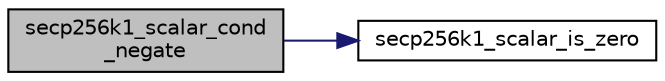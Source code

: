 digraph "secp256k1_scalar_cond_negate"
{
  edge [fontname="Helvetica",fontsize="10",labelfontname="Helvetica",labelfontsize="10"];
  node [fontname="Helvetica",fontsize="10",shape=record];
  rankdir="LR";
  Node21 [label="secp256k1_scalar_cond\l_negate",height=0.2,width=0.4,color="black", fillcolor="grey75", style="filled", fontcolor="black"];
  Node21 -> Node22 [color="midnightblue",fontsize="10",style="solid",fontname="Helvetica"];
  Node22 [label="secp256k1_scalar_is_zero",height=0.2,width=0.4,color="black", fillcolor="white", style="filled",URL="$db/d1f/scalar__4x64__impl_8h.html#aa4624a2cbcdda046878a2bd26e14707e"];
}

